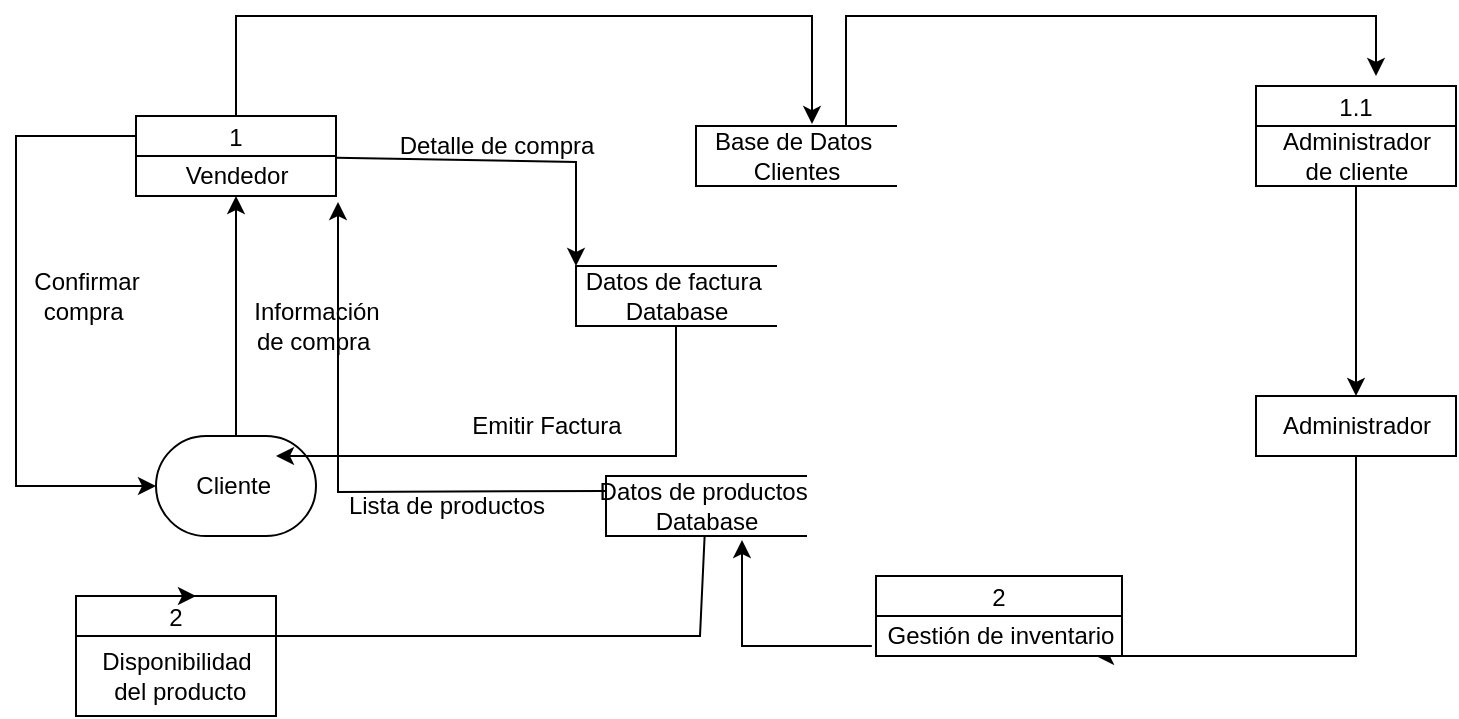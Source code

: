 <mxfile version="14.8.5" type="github">
  <diagram id="Nss086CsB5ib8QI-UMNw" name="Page-1">
    <mxGraphModel dx="868" dy="393" grid="1" gridSize="10" guides="1" tooltips="1" connect="1" arrows="1" fold="1" page="1" pageScale="1" pageWidth="827" pageHeight="1169" math="0" shadow="0">
      <root>
        <mxCell id="0" />
        <mxCell id="1" parent="0" />
        <mxCell id="3s1HIrMQV7G_PzFh2xxA-22" style="edgeStyle=none;rounded=0;orthogonalLoop=1;jettySize=auto;html=1;exitX=0.5;exitY=0.5;exitDx=0;exitDy=-25;exitPerimeter=0;" edge="1" parent="1" source="3s1HIrMQV7G_PzFh2xxA-19" target="3s1HIrMQV7G_PzFh2xxA-21">
          <mxGeometry relative="1" as="geometry">
            <Array as="points" />
          </mxGeometry>
        </mxCell>
        <mxCell id="3s1HIrMQV7G_PzFh2xxA-19" value="Cliente&amp;nbsp;" style="html=1;dashed=0;whitespace=wrap;shape=mxgraph.dfd.start" vertex="1" parent="1">
          <mxGeometry x="90" y="230" width="80" height="50" as="geometry" />
        </mxCell>
        <mxCell id="3s1HIrMQV7G_PzFh2xxA-25" style="edgeStyle=none;rounded=0;orthogonalLoop=1;jettySize=auto;html=1;exitX=0;exitY=0.25;exitDx=0;exitDy=0;entryX=0;entryY=0.5;entryDx=0;entryDy=0;entryPerimeter=0;" edge="1" parent="1" source="3s1HIrMQV7G_PzFh2xxA-20" target="3s1HIrMQV7G_PzFh2xxA-19">
          <mxGeometry relative="1" as="geometry">
            <Array as="points">
              <mxPoint x="20" y="80" />
              <mxPoint x="20" y="255" />
            </Array>
          </mxGeometry>
        </mxCell>
        <mxCell id="3s1HIrMQV7G_PzFh2xxA-28" style="edgeStyle=none;rounded=0;orthogonalLoop=1;jettySize=auto;html=1;exitX=0.5;exitY=0;exitDx=0;exitDy=0;entryX=0.58;entryY=-0.033;entryDx=0;entryDy=0;entryPerimeter=0;" edge="1" parent="1" source="3s1HIrMQV7G_PzFh2xxA-20" target="3s1HIrMQV7G_PzFh2xxA-27">
          <mxGeometry relative="1" as="geometry">
            <Array as="points">
              <mxPoint x="130" y="20" />
              <mxPoint x="280" y="20" />
              <mxPoint x="418" y="20" />
            </Array>
          </mxGeometry>
        </mxCell>
        <mxCell id="3s1HIrMQV7G_PzFh2xxA-33" style="edgeStyle=none;rounded=0;orthogonalLoop=1;jettySize=auto;html=1;entryX=0;entryY=0;entryDx=0;entryDy=0;" edge="1" parent="1" source="3s1HIrMQV7G_PzFh2xxA-20" target="3s1HIrMQV7G_PzFh2xxA-32">
          <mxGeometry relative="1" as="geometry">
            <Array as="points">
              <mxPoint x="300" y="93" />
            </Array>
          </mxGeometry>
        </mxCell>
        <mxCell id="3s1HIrMQV7G_PzFh2xxA-20" value="1" style="swimlane;fontStyle=0;childLayout=stackLayout;horizontal=1;startSize=20;fillColor=#ffffff;horizontalStack=0;resizeParent=1;resizeParentMax=0;resizeLast=0;collapsible=0;marginBottom=0;swimlaneFillColor=#ffffff;" vertex="1" parent="1">
          <mxGeometry x="80" y="70" width="100" height="40" as="geometry" />
        </mxCell>
        <mxCell id="3s1HIrMQV7G_PzFh2xxA-21" value="Vendedor" style="text;html=1;resizable=0;autosize=1;align=center;verticalAlign=middle;points=[];fillColor=none;strokeColor=none;rounded=0;" vertex="1" parent="3s1HIrMQV7G_PzFh2xxA-20">
          <mxGeometry y="20" width="100" height="20" as="geometry" />
        </mxCell>
        <mxCell id="3s1HIrMQV7G_PzFh2xxA-23" value="Información &lt;br&gt;de compra&amp;nbsp;" style="text;html=1;resizable=0;autosize=1;align=center;verticalAlign=middle;points=[];fillColor=none;strokeColor=none;rounded=0;" vertex="1" parent="1">
          <mxGeometry x="130" y="160" width="80" height="30" as="geometry" />
        </mxCell>
        <mxCell id="3s1HIrMQV7G_PzFh2xxA-26" value="Confirmar &lt;br&gt;compra&amp;nbsp;" style="text;html=1;resizable=0;autosize=1;align=center;verticalAlign=middle;points=[];fillColor=none;strokeColor=none;rounded=0;" vertex="1" parent="1">
          <mxGeometry x="20" y="145" width="70" height="30" as="geometry" />
        </mxCell>
        <mxCell id="3s1HIrMQV7G_PzFh2xxA-29" style="edgeStyle=none;rounded=0;orthogonalLoop=1;jettySize=auto;html=1;exitX=0.75;exitY=0;exitDx=0;exitDy=0;" edge="1" parent="1" source="3s1HIrMQV7G_PzFh2xxA-27">
          <mxGeometry relative="1" as="geometry">
            <mxPoint x="700" y="50" as="targetPoint" />
            <Array as="points">
              <mxPoint x="435" y="20" />
              <mxPoint x="700" y="20" />
            </Array>
          </mxGeometry>
        </mxCell>
        <mxCell id="3s1HIrMQV7G_PzFh2xxA-27" value="Base de Datos&amp;nbsp;&lt;br&gt;Clientes" style="html=1;dashed=0;whitespace=wrap;shape=partialRectangle;right=0;" vertex="1" parent="1">
          <mxGeometry x="360" y="75" width="100" height="30" as="geometry" />
        </mxCell>
        <mxCell id="3s1HIrMQV7G_PzFh2xxA-30" value="1.1" style="swimlane;fontStyle=0;childLayout=stackLayout;horizontal=1;startSize=20;fillColor=#ffffff;horizontalStack=0;resizeParent=1;resizeParentMax=0;resizeLast=0;collapsible=0;marginBottom=0;swimlaneFillColor=#ffffff;" vertex="1" parent="1">
          <mxGeometry x="640" y="55" width="100" height="50" as="geometry" />
        </mxCell>
        <mxCell id="3s1HIrMQV7G_PzFh2xxA-35" value="Administrador&lt;br&gt;&amp;nbsp;de cliente&amp;nbsp;" style="text;html=1;resizable=0;autosize=1;align=center;verticalAlign=middle;points=[];fillColor=none;strokeColor=none;rounded=0;" vertex="1" parent="3s1HIrMQV7G_PzFh2xxA-30">
          <mxGeometry y="20" width="100" height="30" as="geometry" />
        </mxCell>
        <mxCell id="3s1HIrMQV7G_PzFh2xxA-50" style="edgeStyle=none;rounded=0;orthogonalLoop=1;jettySize=auto;html=1;entryX=0.75;entryY=0.2;entryDx=0;entryDy=0;entryPerimeter=0;" edge="1" parent="1" source="3s1HIrMQV7G_PzFh2xxA-32" target="3s1HIrMQV7G_PzFh2xxA-19">
          <mxGeometry relative="1" as="geometry">
            <Array as="points">
              <mxPoint x="350" y="210" />
              <mxPoint x="350" y="240" />
            </Array>
          </mxGeometry>
        </mxCell>
        <mxCell id="3s1HIrMQV7G_PzFh2xxA-32" value="Datos de factura&amp;nbsp;&lt;br&gt;Database" style="html=1;dashed=0;whitespace=wrap;shape=partialRectangle;right=0;" vertex="1" parent="1">
          <mxGeometry x="300" y="145" width="100" height="30" as="geometry" />
        </mxCell>
        <mxCell id="3s1HIrMQV7G_PzFh2xxA-34" value="Detalle de compra" style="text;html=1;resizable=0;autosize=1;align=center;verticalAlign=middle;points=[];fillColor=none;strokeColor=none;rounded=0;" vertex="1" parent="1">
          <mxGeometry x="205" y="75" width="110" height="20" as="geometry" />
        </mxCell>
        <mxCell id="3s1HIrMQV7G_PzFh2xxA-36" style="edgeStyle=none;rounded=0;orthogonalLoop=1;jettySize=auto;html=1;" edge="1" parent="1" source="3s1HIrMQV7G_PzFh2xxA-35">
          <mxGeometry relative="1" as="geometry">
            <mxPoint x="690" y="210" as="targetPoint" />
          </mxGeometry>
        </mxCell>
        <mxCell id="3s1HIrMQV7G_PzFh2xxA-39" value="" style="edgeStyle=none;rounded=0;orthogonalLoop=1;jettySize=auto;html=1;" edge="1" parent="1" source="3s1HIrMQV7G_PzFh2xxA-37">
          <mxGeometry relative="1" as="geometry">
            <mxPoint x="560" y="340" as="targetPoint" />
            <Array as="points">
              <mxPoint x="690" y="340" />
            </Array>
          </mxGeometry>
        </mxCell>
        <mxCell id="3s1HIrMQV7G_PzFh2xxA-37" value="Administrador" style="html=1;dashed=0;whitespace=wrap;" vertex="1" parent="1">
          <mxGeometry x="640" y="210" width="100" height="30" as="geometry" />
        </mxCell>
        <mxCell id="3s1HIrMQV7G_PzFh2xxA-49" style="edgeStyle=none;rounded=0;orthogonalLoop=1;jettySize=auto;html=1;entryX=0.68;entryY=1.067;entryDx=0;entryDy=0;entryPerimeter=0;exitX=-0.017;exitY=0.75;exitDx=0;exitDy=0;exitPerimeter=0;" edge="1" parent="1" source="3s1HIrMQV7G_PzFh2xxA-41" target="3s1HIrMQV7G_PzFh2xxA-42">
          <mxGeometry relative="1" as="geometry">
            <Array as="points">
              <mxPoint x="383" y="335" />
            </Array>
          </mxGeometry>
        </mxCell>
        <mxCell id="3s1HIrMQV7G_PzFh2xxA-40" value="2" style="swimlane;fontStyle=0;childLayout=stackLayout;horizontal=1;startSize=20;fillColor=#ffffff;horizontalStack=0;resizeParent=1;resizeParentMax=0;resizeLast=0;collapsible=0;marginBottom=0;swimlaneFillColor=#ffffff;" vertex="1" parent="1">
          <mxGeometry x="450" y="300" width="123" height="40" as="geometry" />
        </mxCell>
        <mxCell id="3s1HIrMQV7G_PzFh2xxA-41" value="Gestión de inventario" style="text;html=1;resizable=0;autosize=1;align=center;verticalAlign=middle;points=[];fillColor=none;strokeColor=none;rounded=0;" vertex="1" parent="3s1HIrMQV7G_PzFh2xxA-40">
          <mxGeometry y="20" width="123" height="20" as="geometry" />
        </mxCell>
        <mxCell id="3s1HIrMQV7G_PzFh2xxA-43" style="edgeStyle=none;rounded=0;orthogonalLoop=1;jettySize=auto;html=1;exitX=0;exitY=0.25;exitDx=0;exitDy=0;entryX=1.01;entryY=1.15;entryDx=0;entryDy=0;entryPerimeter=0;" edge="1" parent="1" source="3s1HIrMQV7G_PzFh2xxA-42" target="3s1HIrMQV7G_PzFh2xxA-21">
          <mxGeometry relative="1" as="geometry">
            <Array as="points">
              <mxPoint x="181" y="258" />
            </Array>
          </mxGeometry>
        </mxCell>
        <mxCell id="3s1HIrMQV7G_PzFh2xxA-45" style="edgeStyle=none;rounded=0;orthogonalLoop=1;jettySize=auto;html=1;" edge="1" parent="1" source="3s1HIrMQV7G_PzFh2xxA-42">
          <mxGeometry relative="1" as="geometry">
            <mxPoint x="140" y="330" as="targetPoint" />
            <Array as="points">
              <mxPoint x="362" y="330" />
            </Array>
          </mxGeometry>
        </mxCell>
        <mxCell id="3s1HIrMQV7G_PzFh2xxA-42" value="Datos de productos&amp;nbsp;&lt;br&gt;Database" style="html=1;dashed=0;whitespace=wrap;shape=partialRectangle;right=0;" vertex="1" parent="1">
          <mxGeometry x="315" y="250" width="100" height="30" as="geometry" />
        </mxCell>
        <mxCell id="3s1HIrMQV7G_PzFh2xxA-44" value="Lista de productos&lt;br&gt;" style="text;html=1;align=center;verticalAlign=middle;resizable=0;points=[];autosize=1;strokeColor=none;" vertex="1" parent="1">
          <mxGeometry x="180" y="255" width="110" height="20" as="geometry" />
        </mxCell>
        <mxCell id="3s1HIrMQV7G_PzFh2xxA-46" value="2" style="swimlane;fontStyle=0;childLayout=stackLayout;horizontal=1;startSize=20;fillColor=#ffffff;horizontalStack=0;resizeParent=1;resizeParentMax=0;resizeLast=0;collapsible=0;marginBottom=0;swimlaneFillColor=#ffffff;" vertex="1" parent="1">
          <mxGeometry x="50" y="310" width="100" height="60" as="geometry" />
        </mxCell>
        <mxCell id="3s1HIrMQV7G_PzFh2xxA-47" style="edgeStyle=none;rounded=0;orthogonalLoop=1;jettySize=auto;html=1;exitX=0.5;exitY=0;exitDx=0;exitDy=0;entryX=0.6;entryY=0;entryDx=0;entryDy=0;entryPerimeter=0;" edge="1" parent="1" source="3s1HIrMQV7G_PzFh2xxA-46" target="3s1HIrMQV7G_PzFh2xxA-46">
          <mxGeometry relative="1" as="geometry" />
        </mxCell>
        <mxCell id="3s1HIrMQV7G_PzFh2xxA-48" value="Disponibilidad&lt;br&gt;&amp;nbsp;del producto&lt;br&gt;" style="text;html=1;resizable=0;autosize=1;align=center;verticalAlign=middle;points=[];fillColor=none;strokeColor=none;rounded=0;" vertex="1" parent="1">
          <mxGeometry x="55" y="335" width="90" height="30" as="geometry" />
        </mxCell>
        <mxCell id="3s1HIrMQV7G_PzFh2xxA-51" value="Emitir Factura" style="text;html=1;resizable=0;autosize=1;align=center;verticalAlign=middle;points=[];fillColor=none;strokeColor=none;rounded=0;" vertex="1" parent="1">
          <mxGeometry x="240" y="215" width="90" height="20" as="geometry" />
        </mxCell>
      </root>
    </mxGraphModel>
  </diagram>
</mxfile>
